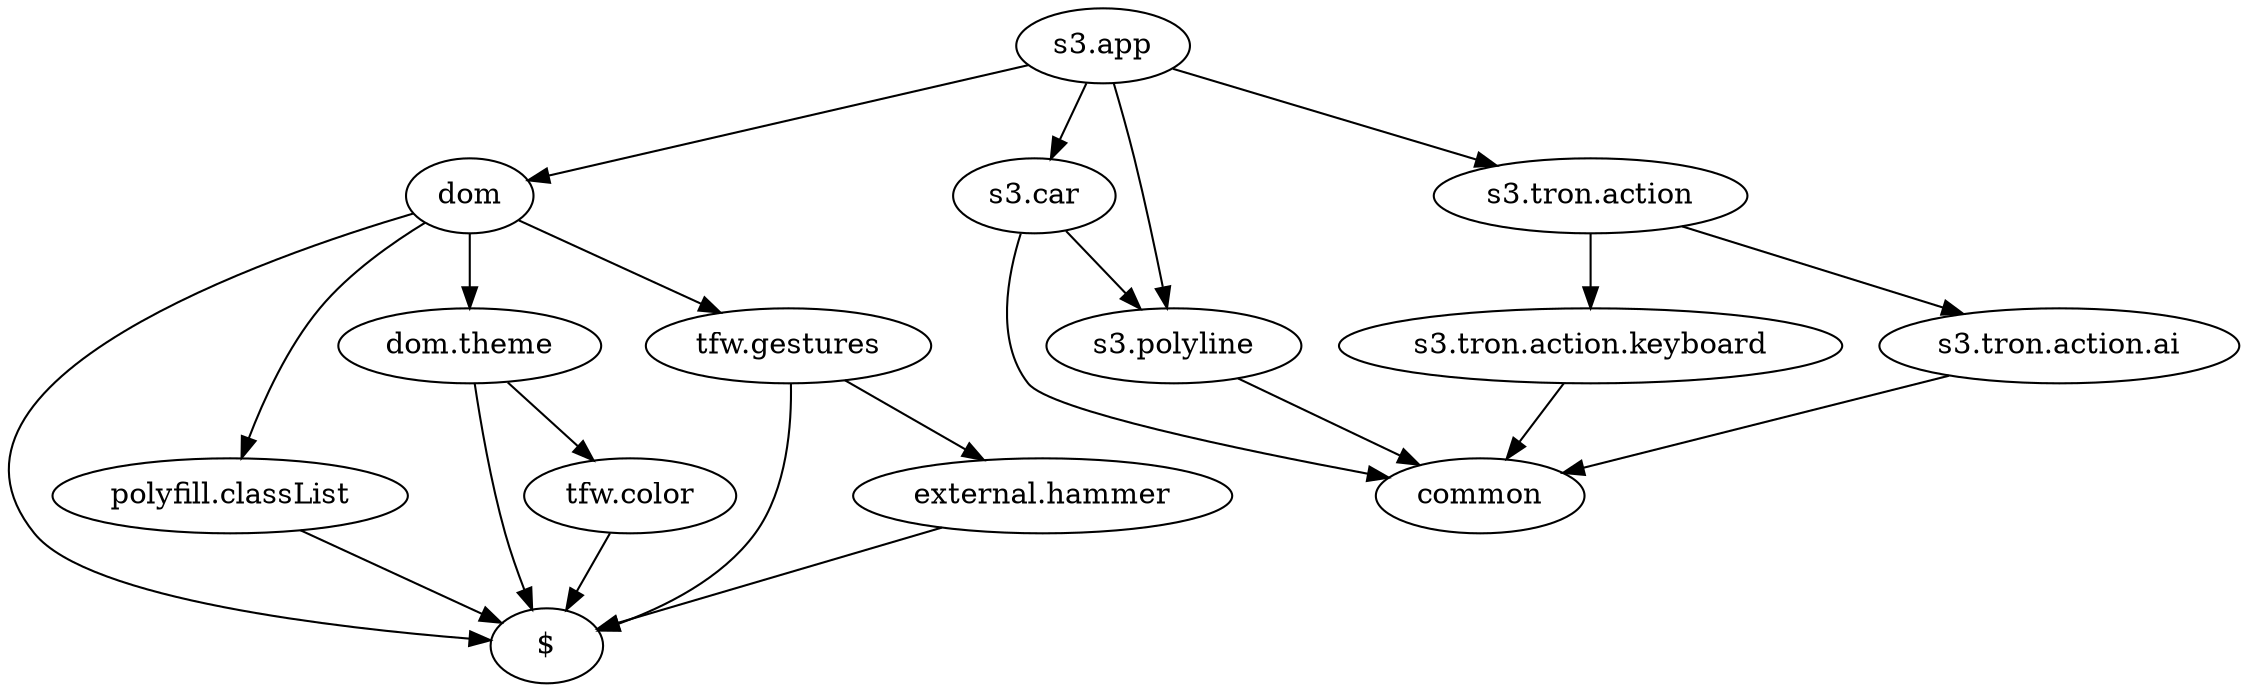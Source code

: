digraph dependencies {
    "s3.app" -> "dom"

    "s3.app" -> "s3.car"

    "s3.app" -> "s3.tron.action"

    "s3.app" -> "s3.polyline"
    "s3.polyline" -> "common"
    "s3.tron.action" -> "s3.tron.action.keyboard"

    "s3.tron.action" -> "s3.tron.action.ai"
    "s3.tron.action.ai" -> "common"
    "s3.tron.action.keyboard" -> "common"
    "s3.car" -> "s3.polyline"

    "s3.car" -> "common"
    "dom" -> "$"

    "dom" -> "polyfill.classList"

    "dom" -> "dom.theme"

    "dom" -> "tfw.gestures"
    "tfw.gestures" -> "$"

    "tfw.gestures" -> "external.hammer"
    "external.hammer" -> "$"
    "dom.theme" -> "$"

    "dom.theme" -> "tfw.color"
    "tfw.color" -> "$"
    "polyfill.classList" -> "$"

}